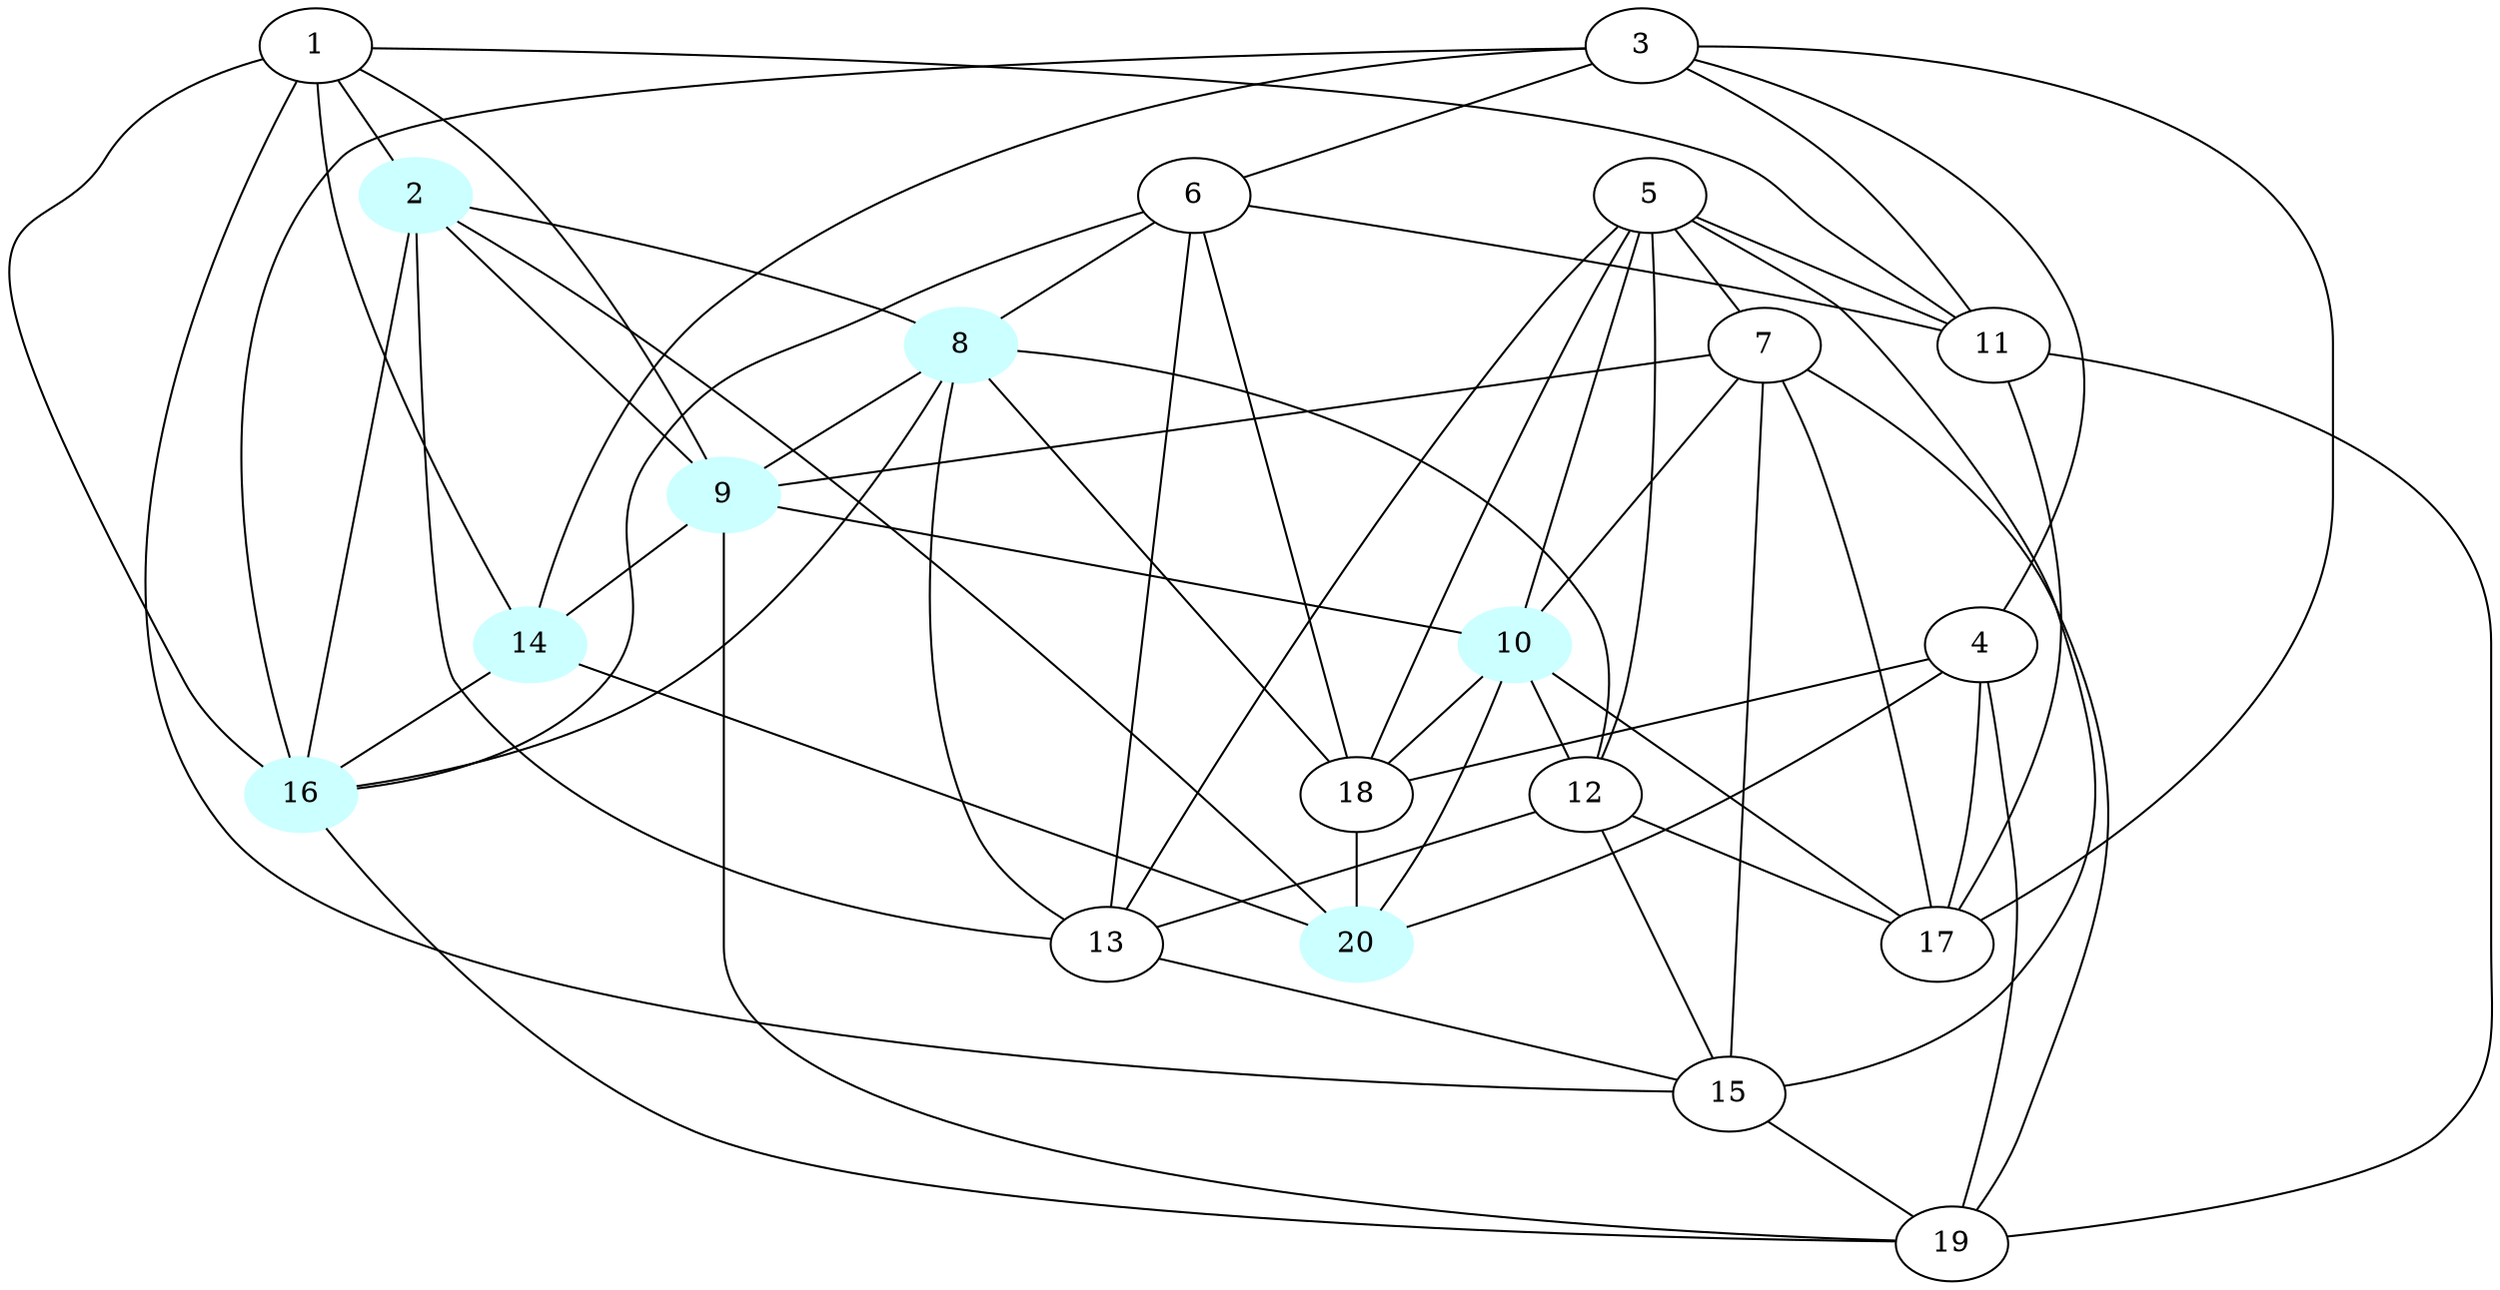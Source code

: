 graph G {
    2 [style=filled, color="#CCFFFF"];
    8 [style=filled, color="#CCFFFF"];
    9 [style=filled, color="#CCFFFF"];
    10 [style=filled, color="#CCFFFF"];
    14 [style=filled, color="#CCFFFF"];
    16 [style=filled, color="#CCFFFF"];
    20 [style=filled, color="#CCFFFF"];
    1 -- 2 [len= 2]
    1 -- 9 [len= 2]
    1 -- 11 [len= 2]
    1 -- 14 [len= 2]
    1 -- 15 [len= 2]
    1 -- 16 [len= 2]
    2 -- 8 [len= 2]
    2 -- 9 [len= 2]
    2 -- 13 [len= 2]
    2 -- 16 [len= 2]
    2 -- 20 [len= 2]
    3 -- 4 [len= 2]
    3 -- 6 [len= 2]
    3 -- 11 [len= 2]
    3 -- 14 [len= 2]
    3 -- 16 [len= 2]
    3 -- 17 [len= 2]
    4 -- 17 [len= 2]
    4 -- 18 [len= 2]
    4 -- 19 [len= 2]
    4 -- 20 [len= 2]
    5 -- 7 [len= 2]
    5 -- 10 [len= 2]
    5 -- 11 [len= 2]
    5 -- 12 [len= 2]
    5 -- 13 [len= 2]
    5 -- 15 [len= 2]
    5 -- 18 [len= 2]
    6 -- 8 [len= 2]
    6 -- 11 [len= 2]
    6 -- 13 [len= 2]
    6 -- 16 [len= 2]
    6 -- 18 [len= 2]
    7 -- 9 [len= 2]
    7 -- 10 [len= 2]
    7 -- 15 [len= 2]
    7 -- 17 [len= 2]
    7 -- 19 [len= 2]
    8 -- 9 [len= 2]
    8 -- 12 [len= 2]
    8 -- 13 [len= 2]
    8 -- 16 [len= 2]
    8 -- 18 [len= 2]
    9 -- 10 [len= 2]
    9 -- 14 [len= 2]
    9 -- 19 [len= 2]
    10 -- 12 [len= 2]
    10 -- 17 [len= 2]
    10 -- 18 [len= 2]
    10 -- 20 [len= 2]
    11 -- 17 [len= 2]
    11 -- 19 [len= 2]
    12 -- 13 [len= 2]
    12 -- 15 [len= 2]
    12 -- 17 [len= 2]
    13 -- 15 [len= 2]
    14 -- 16 [len= 2]
    14 -- 20 [len= 2]
    15 -- 19 [len= 2]
    16 -- 19 [len= 2]
    18 -- 20 [len= 2]
}
